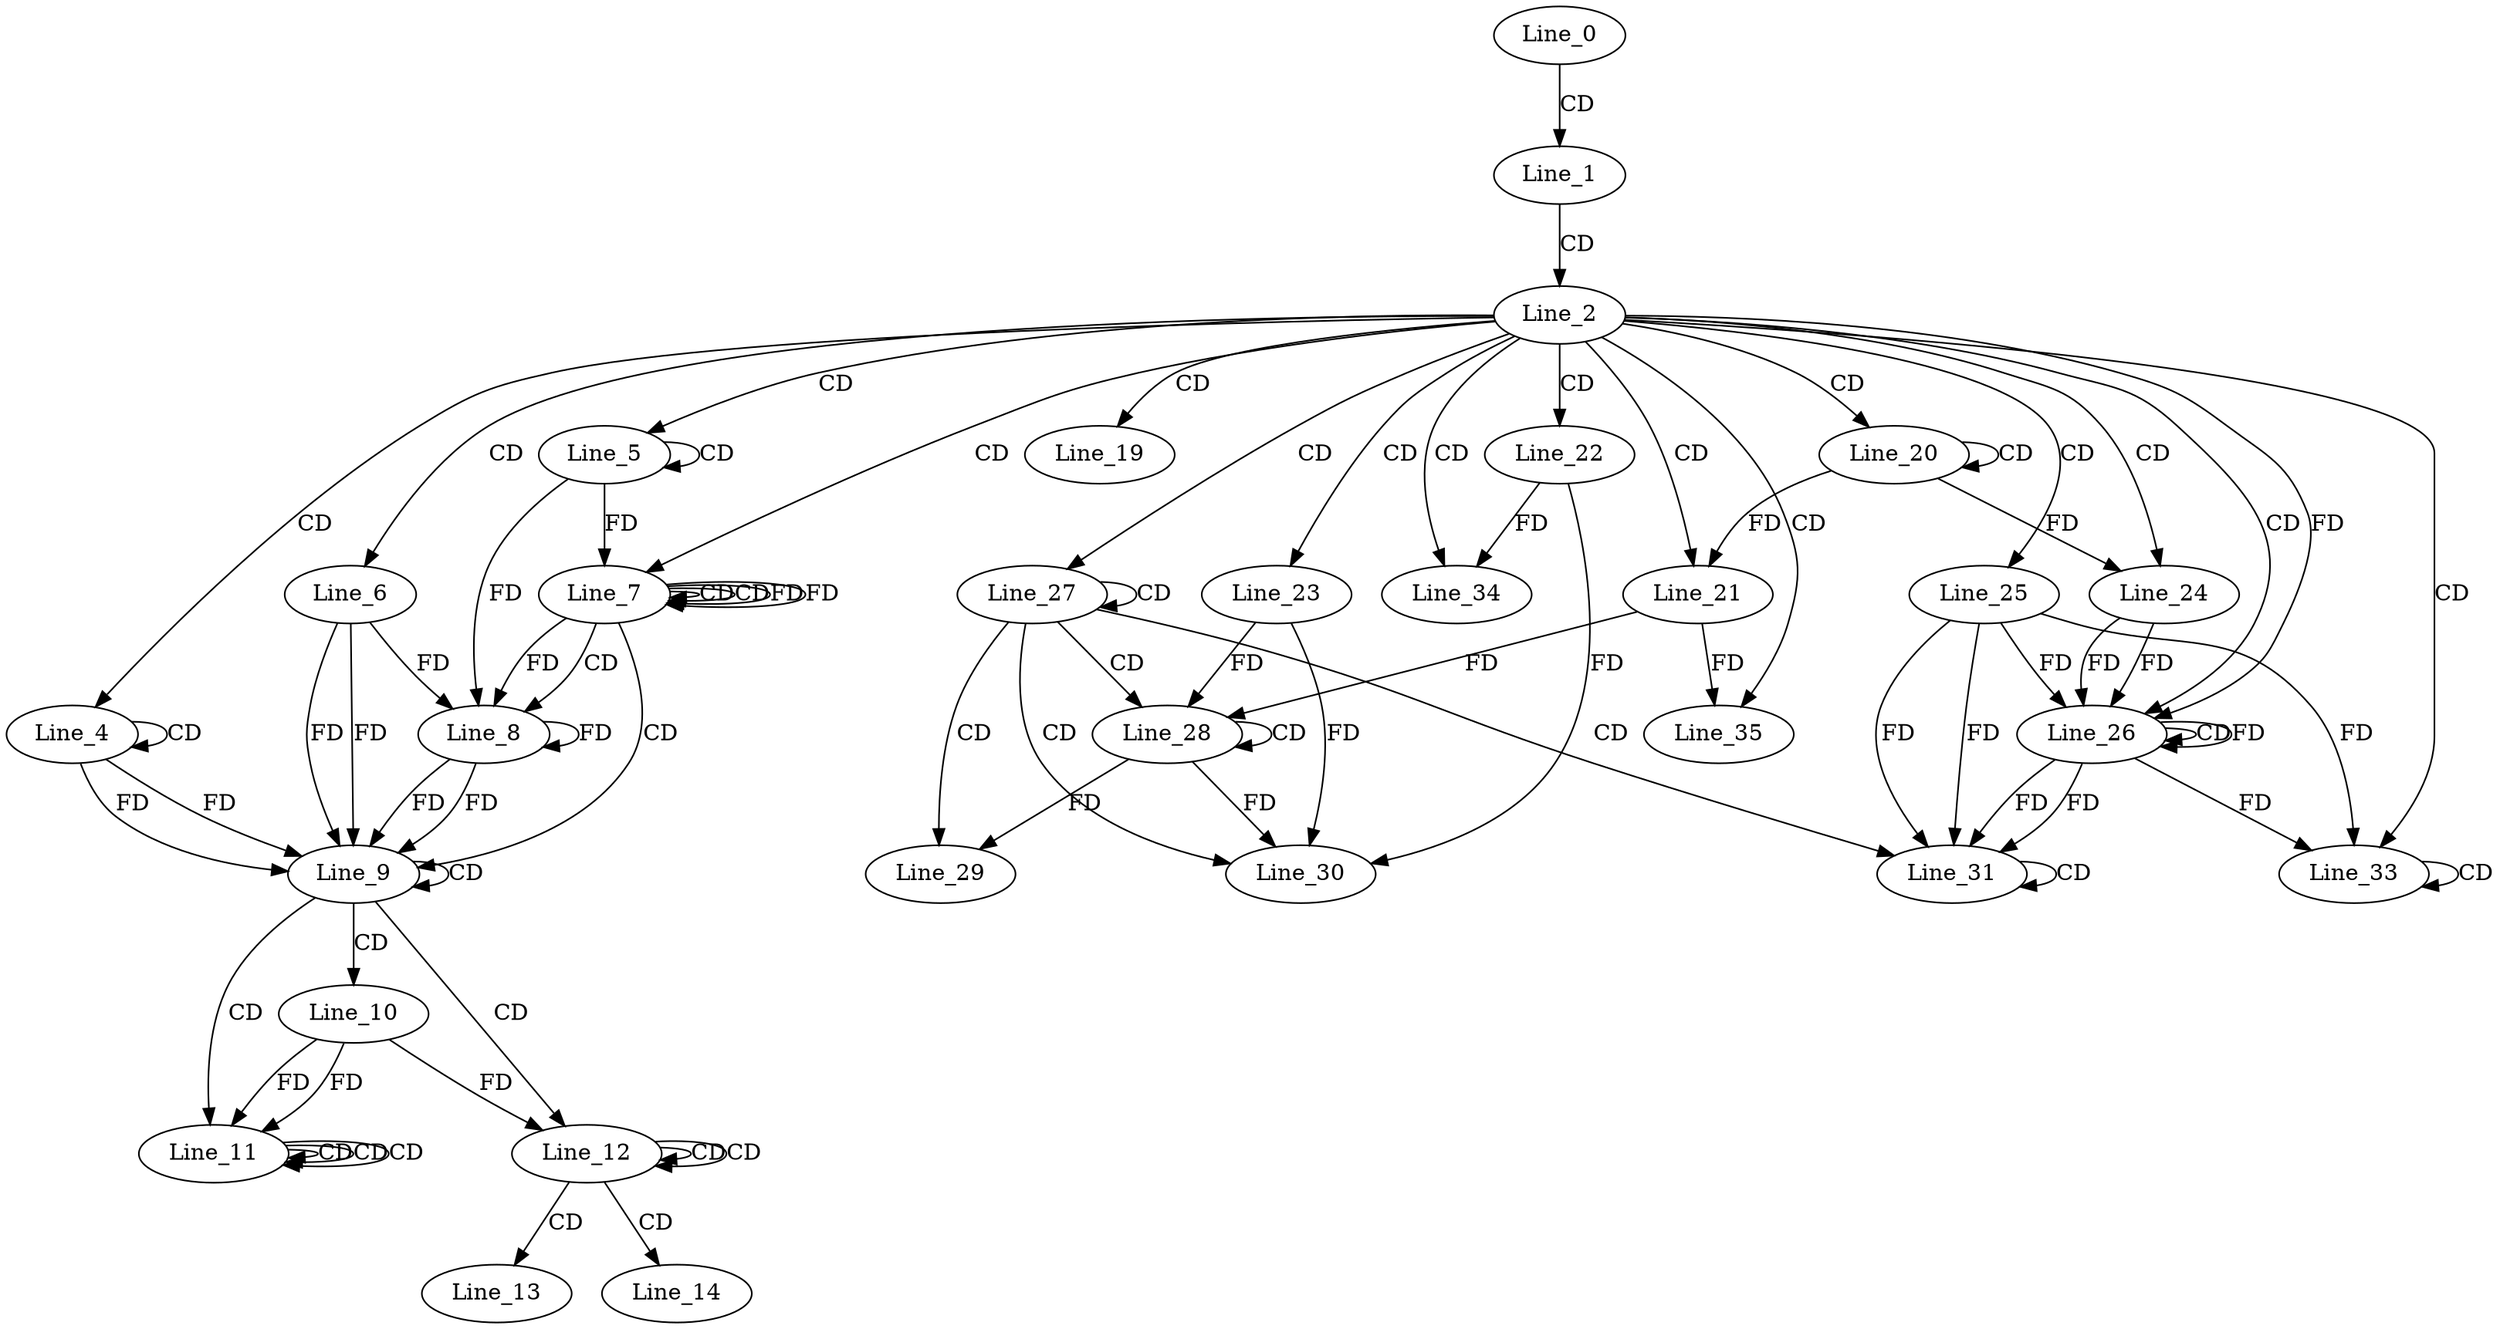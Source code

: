 digraph G {
  Line_0;
  Line_1;
  Line_2;
  Line_4;
  Line_4;
  Line_5;
  Line_5;
  Line_6;
  Line_7;
  Line_7;
  Line_7;
  Line_7;
  Line_8;
  Line_8;
  Line_9;
  Line_9;
  Line_10;
  Line_11;
  Line_11;
  Line_11;
  Line_11;
  Line_12;
  Line_12;
  Line_12;
  Line_13;
  Line_14;
  Line_19;
  Line_19;
  Line_20;
  Line_20;
  Line_21;
  Line_21;
  Line_22;
  Line_23;
  Line_24;
  Line_24;
  Line_25;
  Line_26;
  Line_26;
  Line_26;
  Line_26;
  Line_27;
  Line_28;
  Line_28;
  Line_29;
  Line_30;
  Line_31;
  Line_31;
  Line_33;
  Line_33;
  Line_34;
  Line_35;
  Line_0 -> Line_1 [ label="CD" ];
  Line_1 -> Line_2 [ label="CD" ];
  Line_2 -> Line_4 [ label="CD" ];
  Line_4 -> Line_4 [ label="CD" ];
  Line_2 -> Line_5 [ label="CD" ];
  Line_5 -> Line_5 [ label="CD" ];
  Line_2 -> Line_6 [ label="CD" ];
  Line_2 -> Line_7 [ label="CD" ];
  Line_7 -> Line_7 [ label="CD" ];
  Line_7 -> Line_7 [ label="CD" ];
  Line_5 -> Line_7 [ label="FD" ];
  Line_7 -> Line_7 [ label="FD" ];
  Line_7 -> Line_8 [ label="CD" ];
  Line_8 -> Line_8 [ label="FD" ];
  Line_6 -> Line_8 [ label="FD" ];
  Line_5 -> Line_8 [ label="FD" ];
  Line_7 -> Line_8 [ label="FD" ];
  Line_7 -> Line_9 [ label="CD" ];
  Line_8 -> Line_9 [ label="FD" ];
  Line_6 -> Line_9 [ label="FD" ];
  Line_4 -> Line_9 [ label="FD" ];
  Line_9 -> Line_9 [ label="CD" ];
  Line_8 -> Line_9 [ label="FD" ];
  Line_6 -> Line_9 [ label="FD" ];
  Line_4 -> Line_9 [ label="FD" ];
  Line_9 -> Line_10 [ label="CD" ];
  Line_9 -> Line_11 [ label="CD" ];
  Line_11 -> Line_11 [ label="CD" ];
  Line_11 -> Line_11 [ label="CD" ];
  Line_10 -> Line_11 [ label="FD" ];
  Line_11 -> Line_11 [ label="CD" ];
  Line_10 -> Line_11 [ label="FD" ];
  Line_9 -> Line_12 [ label="CD" ];
  Line_12 -> Line_12 [ label="CD" ];
  Line_12 -> Line_12 [ label="CD" ];
  Line_10 -> Line_12 [ label="FD" ];
  Line_12 -> Line_13 [ label="CD" ];
  Line_12 -> Line_14 [ label="CD" ];
  Line_2 -> Line_19 [ label="CD" ];
  Line_2 -> Line_20 [ label="CD" ];
  Line_20 -> Line_20 [ label="CD" ];
  Line_2 -> Line_21 [ label="CD" ];
  Line_20 -> Line_21 [ label="FD" ];
  Line_2 -> Line_22 [ label="CD" ];
  Line_2 -> Line_23 [ label="CD" ];
  Line_2 -> Line_24 [ label="CD" ];
  Line_20 -> Line_24 [ label="FD" ];
  Line_2 -> Line_25 [ label="CD" ];
  Line_2 -> Line_26 [ label="CD" ];
  Line_24 -> Line_26 [ label="FD" ];
  Line_26 -> Line_26 [ label="CD" ];
  Line_25 -> Line_26 [ label="FD" ];
  Line_26 -> Line_26 [ label="FD" ];
  Line_24 -> Line_26 [ label="FD" ];
  Line_2 -> Line_26 [ label="FD" ];
  Line_2 -> Line_27 [ label="CD" ];
  Line_27 -> Line_27 [ label="CD" ];
  Line_27 -> Line_28 [ label="CD" ];
  Line_28 -> Line_28 [ label="CD" ];
  Line_21 -> Line_28 [ label="FD" ];
  Line_23 -> Line_28 [ label="FD" ];
  Line_27 -> Line_29 [ label="CD" ];
  Line_28 -> Line_29 [ label="FD" ];
  Line_27 -> Line_30 [ label="CD" ];
  Line_22 -> Line_30 [ label="FD" ];
  Line_23 -> Line_30 [ label="FD" ];
  Line_28 -> Line_30 [ label="FD" ];
  Line_27 -> Line_31 [ label="CD" ];
  Line_25 -> Line_31 [ label="FD" ];
  Line_26 -> Line_31 [ label="FD" ];
  Line_31 -> Line_31 [ label="CD" ];
  Line_25 -> Line_31 [ label="FD" ];
  Line_26 -> Line_31 [ label="FD" ];
  Line_2 -> Line_33 [ label="CD" ];
  Line_33 -> Line_33 [ label="CD" ];
  Line_25 -> Line_33 [ label="FD" ];
  Line_26 -> Line_33 [ label="FD" ];
  Line_2 -> Line_34 [ label="CD" ];
  Line_22 -> Line_34 [ label="FD" ];
  Line_2 -> Line_35 [ label="CD" ];
  Line_21 -> Line_35 [ label="FD" ];
  Line_7 -> Line_7 [ label="FD" ];
}
